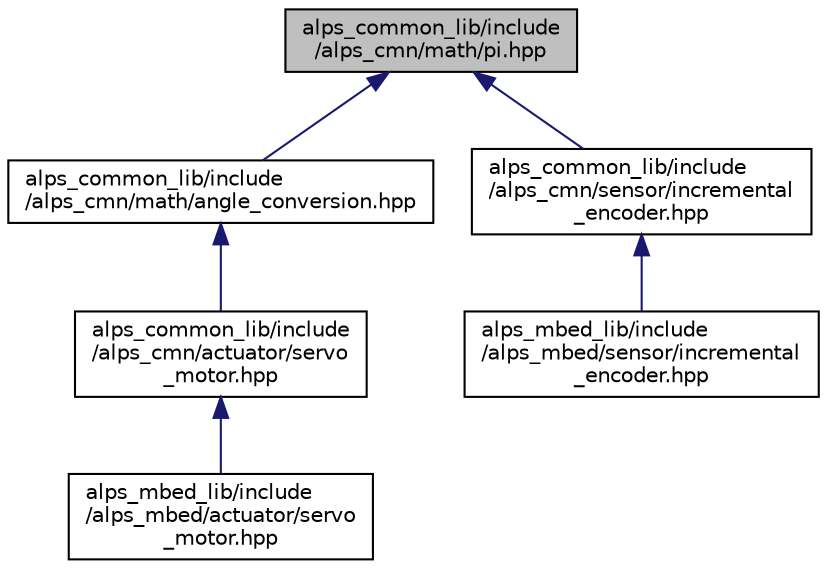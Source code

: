 digraph "alps_common_lib/include/alps_cmn/math/pi.hpp"
{
 // LATEX_PDF_SIZE
  edge [fontname="Helvetica",fontsize="10",labelfontname="Helvetica",labelfontsize="10"];
  node [fontname="Helvetica",fontsize="10",shape=record];
  Node1 [label="alps_common_lib/include\l/alps_cmn/math/pi.hpp",height=0.2,width=0.4,color="black", fillcolor="grey75", style="filled", fontcolor="black",tooltip=" "];
  Node1 -> Node2 [dir="back",color="midnightblue",fontsize="10",style="solid",fontname="Helvetica"];
  Node2 [label="alps_common_lib/include\l/alps_cmn/math/angle_conversion.hpp",height=0.2,width=0.4,color="black", fillcolor="white", style="filled",URL="$angle__conversion_8hpp.html",tooltip=" "];
  Node2 -> Node3 [dir="back",color="midnightblue",fontsize="10",style="solid",fontname="Helvetica"];
  Node3 [label="alps_common_lib/include\l/alps_cmn/actuator/servo\l_motor.hpp",height=0.2,width=0.4,color="black", fillcolor="white", style="filled",URL="$alps__common__lib_2include_2alps__cmn_2actuator_2servo__motor_8hpp.html",tooltip=" "];
  Node3 -> Node4 [dir="back",color="midnightblue",fontsize="10",style="solid",fontname="Helvetica"];
  Node4 [label="alps_mbed_lib/include\l/alps_mbed/actuator/servo\l_motor.hpp",height=0.2,width=0.4,color="black", fillcolor="white", style="filled",URL="$alps__mbed__lib_2include_2alps__mbed_2actuator_2servo__motor_8hpp.html",tooltip=" "];
  Node1 -> Node5 [dir="back",color="midnightblue",fontsize="10",style="solid",fontname="Helvetica"];
  Node5 [label="alps_common_lib/include\l/alps_cmn/sensor/incremental\l_encoder.hpp",height=0.2,width=0.4,color="black", fillcolor="white", style="filled",URL="$alps__common__lib_2include_2alps__cmn_2sensor_2incremental__encoder_8hpp.html",tooltip=" "];
  Node5 -> Node6 [dir="back",color="midnightblue",fontsize="10",style="solid",fontname="Helvetica"];
  Node6 [label="alps_mbed_lib/include\l/alps_mbed/sensor/incremental\l_encoder.hpp",height=0.2,width=0.4,color="black", fillcolor="white", style="filled",URL="$alps__mbed__lib_2include_2alps__mbed_2sensor_2incremental__encoder_8hpp.html",tooltip=" "];
}
